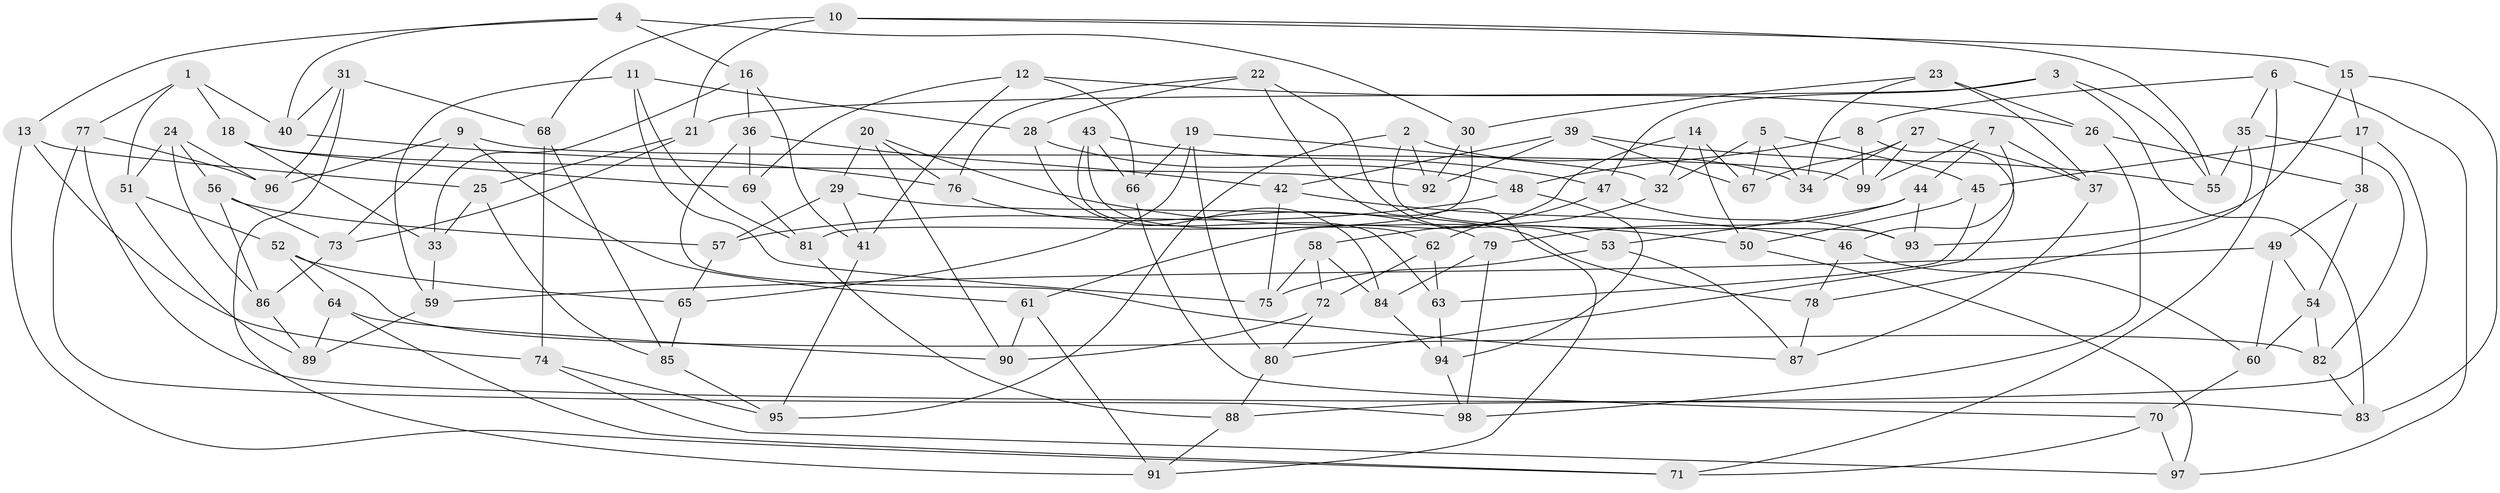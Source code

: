 // coarse degree distribution, {9: 0.02040816326530612, 6: 0.22448979591836735, 4: 0.40816326530612246, 11: 0.02040816326530612, 7: 0.061224489795918366, 10: 0.04081632653061224, 8: 0.12244897959183673, 5: 0.061224489795918366, 3: 0.04081632653061224}
// Generated by graph-tools (version 1.1) at 2025/20/03/04/25 18:20:52]
// undirected, 99 vertices, 198 edges
graph export_dot {
graph [start="1"]
  node [color=gray90,style=filled];
  1;
  2;
  3;
  4;
  5;
  6;
  7;
  8;
  9;
  10;
  11;
  12;
  13;
  14;
  15;
  16;
  17;
  18;
  19;
  20;
  21;
  22;
  23;
  24;
  25;
  26;
  27;
  28;
  29;
  30;
  31;
  32;
  33;
  34;
  35;
  36;
  37;
  38;
  39;
  40;
  41;
  42;
  43;
  44;
  45;
  46;
  47;
  48;
  49;
  50;
  51;
  52;
  53;
  54;
  55;
  56;
  57;
  58;
  59;
  60;
  61;
  62;
  63;
  64;
  65;
  66;
  67;
  68;
  69;
  70;
  71;
  72;
  73;
  74;
  75;
  76;
  77;
  78;
  79;
  80;
  81;
  82;
  83;
  84;
  85;
  86;
  87;
  88;
  89;
  90;
  91;
  92;
  93;
  94;
  95;
  96;
  97;
  98;
  99;
  1 -- 51;
  1 -- 77;
  1 -- 40;
  1 -- 18;
  2 -- 95;
  2 -- 93;
  2 -- 92;
  2 -- 34;
  3 -- 21;
  3 -- 83;
  3 -- 55;
  3 -- 47;
  4 -- 16;
  4 -- 40;
  4 -- 13;
  4 -- 30;
  5 -- 45;
  5 -- 67;
  5 -- 34;
  5 -- 32;
  6 -- 8;
  6 -- 71;
  6 -- 35;
  6 -- 97;
  7 -- 99;
  7 -- 37;
  7 -- 46;
  7 -- 44;
  8 -- 99;
  8 -- 80;
  8 -- 48;
  9 -- 99;
  9 -- 96;
  9 -- 61;
  9 -- 73;
  10 -- 15;
  10 -- 68;
  10 -- 55;
  10 -- 21;
  11 -- 75;
  11 -- 28;
  11 -- 81;
  11 -- 59;
  12 -- 69;
  12 -- 66;
  12 -- 26;
  12 -- 41;
  13 -- 25;
  13 -- 74;
  13 -- 71;
  14 -- 32;
  14 -- 61;
  14 -- 50;
  14 -- 67;
  15 -- 93;
  15 -- 83;
  15 -- 17;
  16 -- 33;
  16 -- 41;
  16 -- 36;
  17 -- 45;
  17 -- 88;
  17 -- 38;
  18 -- 92;
  18 -- 33;
  18 -- 69;
  19 -- 66;
  19 -- 65;
  19 -- 80;
  19 -- 32;
  20 -- 50;
  20 -- 76;
  20 -- 90;
  20 -- 29;
  21 -- 73;
  21 -- 25;
  22 -- 76;
  22 -- 28;
  22 -- 91;
  22 -- 53;
  23 -- 26;
  23 -- 30;
  23 -- 34;
  23 -- 37;
  24 -- 51;
  24 -- 86;
  24 -- 96;
  24 -- 56;
  25 -- 85;
  25 -- 33;
  26 -- 38;
  26 -- 98;
  27 -- 67;
  27 -- 34;
  27 -- 37;
  27 -- 99;
  28 -- 84;
  28 -- 48;
  29 -- 41;
  29 -- 78;
  29 -- 57;
  30 -- 92;
  30 -- 81;
  31 -- 91;
  31 -- 68;
  31 -- 96;
  31 -- 40;
  32 -- 58;
  33 -- 59;
  35 -- 82;
  35 -- 78;
  35 -- 55;
  36 -- 69;
  36 -- 87;
  36 -- 42;
  37 -- 87;
  38 -- 49;
  38 -- 54;
  39 -- 67;
  39 -- 42;
  39 -- 92;
  39 -- 55;
  40 -- 76;
  41 -- 95;
  42 -- 75;
  42 -- 46;
  43 -- 66;
  43 -- 62;
  43 -- 47;
  43 -- 63;
  44 -- 53;
  44 -- 79;
  44 -- 93;
  45 -- 63;
  45 -- 50;
  46 -- 78;
  46 -- 60;
  47 -- 93;
  47 -- 62;
  48 -- 57;
  48 -- 94;
  49 -- 59;
  49 -- 60;
  49 -- 54;
  50 -- 97;
  51 -- 52;
  51 -- 89;
  52 -- 64;
  52 -- 65;
  52 -- 82;
  53 -- 87;
  53 -- 75;
  54 -- 82;
  54 -- 60;
  56 -- 57;
  56 -- 73;
  56 -- 86;
  57 -- 65;
  58 -- 75;
  58 -- 84;
  58 -- 72;
  59 -- 89;
  60 -- 70;
  61 -- 91;
  61 -- 90;
  62 -- 72;
  62 -- 63;
  63 -- 94;
  64 -- 89;
  64 -- 90;
  64 -- 71;
  65 -- 85;
  66 -- 70;
  68 -- 74;
  68 -- 85;
  69 -- 81;
  70 -- 97;
  70 -- 71;
  72 -- 90;
  72 -- 80;
  73 -- 86;
  74 -- 95;
  74 -- 97;
  76 -- 79;
  77 -- 98;
  77 -- 96;
  77 -- 83;
  78 -- 87;
  79 -- 84;
  79 -- 98;
  80 -- 88;
  81 -- 88;
  82 -- 83;
  84 -- 94;
  85 -- 95;
  86 -- 89;
  88 -- 91;
  94 -- 98;
}
